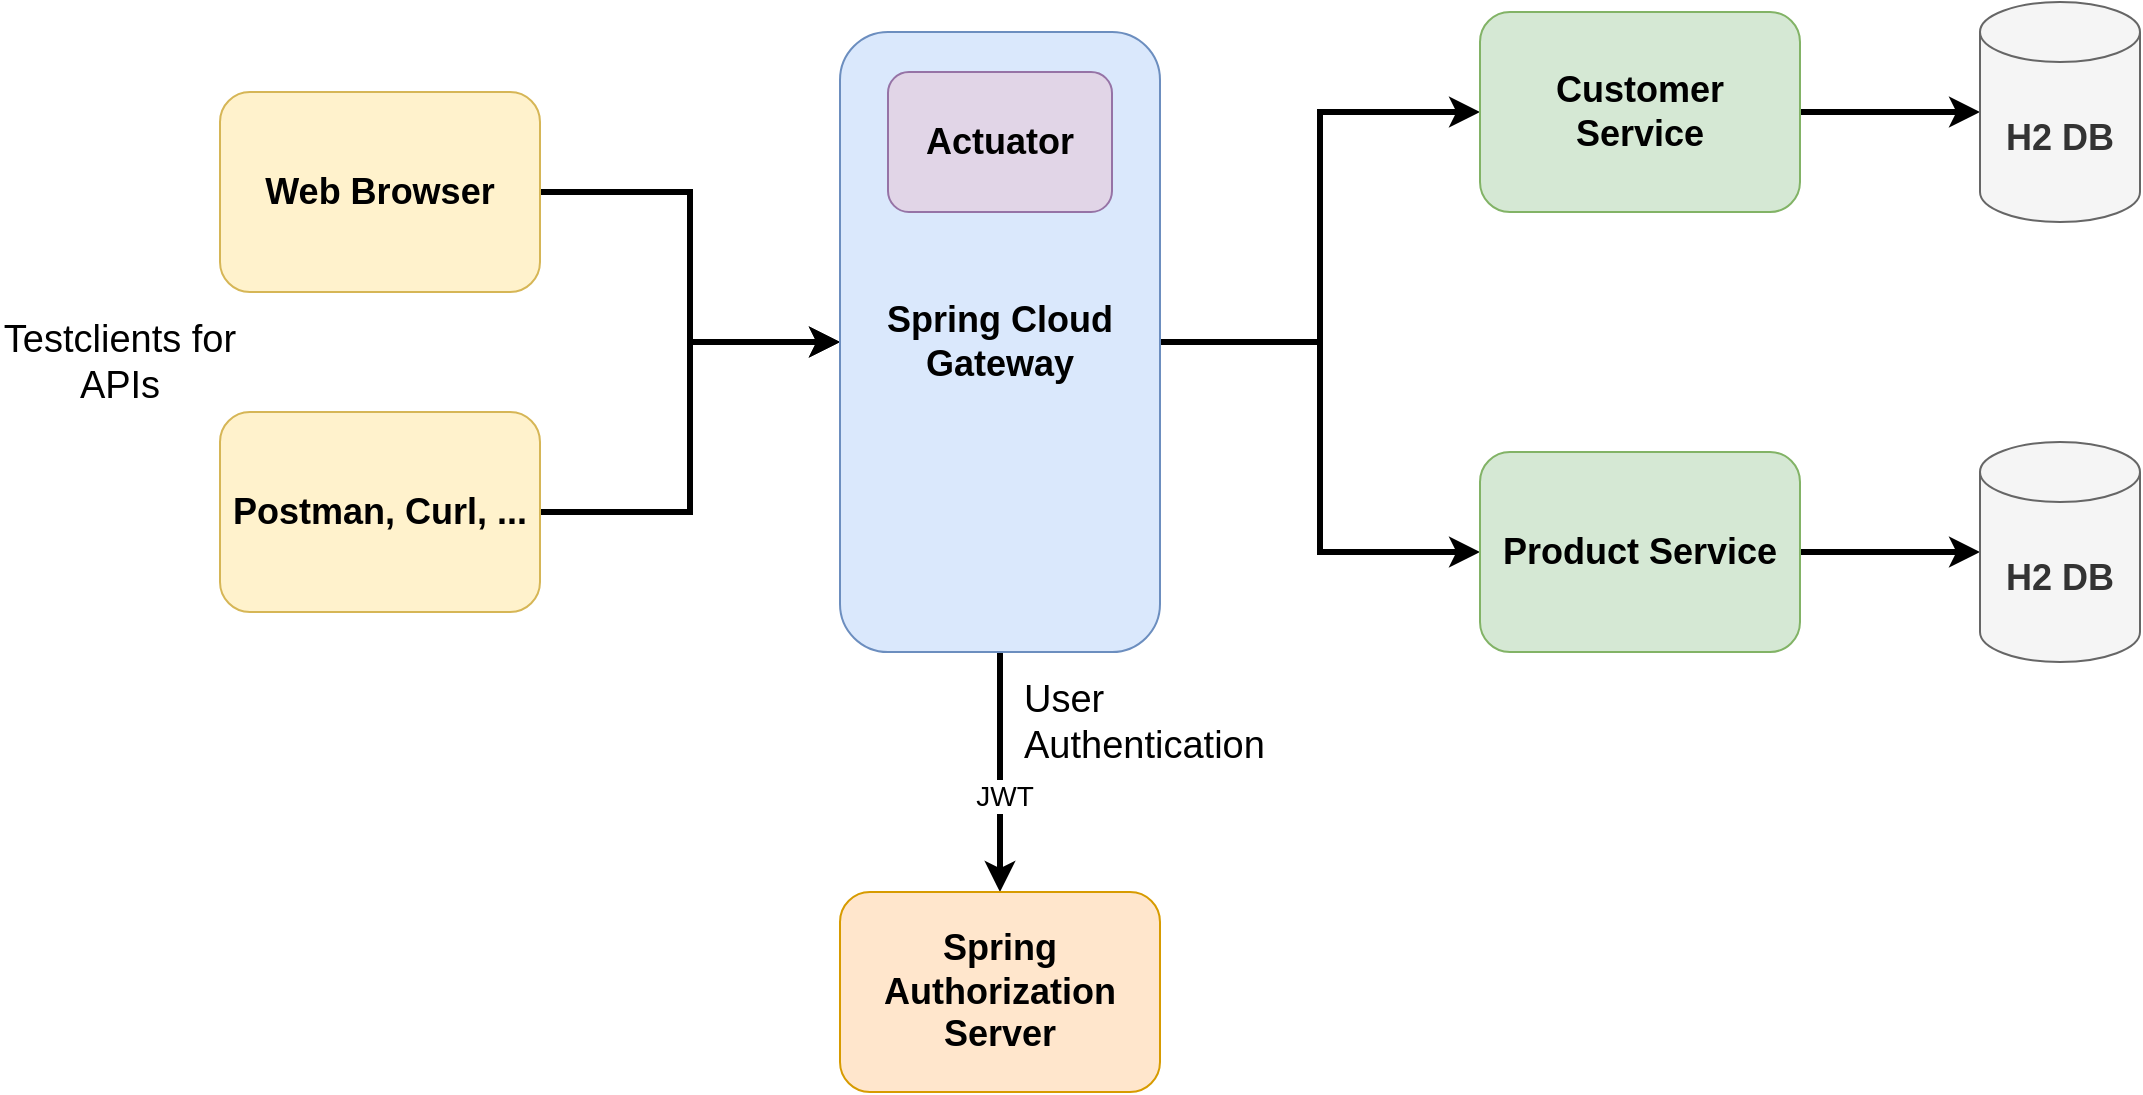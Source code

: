 <mxfile version="21.2.1" type="device">
  <diagram name="Page-1" id="oiDOwIseU5BvPzYJeGbI">
    <mxGraphModel dx="1242" dy="822" grid="1" gridSize="10" guides="1" tooltips="1" connect="1" arrows="1" fold="1" page="1" pageScale="1" pageWidth="1169" pageHeight="827" math="0" shadow="0">
      <root>
        <mxCell id="0" />
        <mxCell id="1" parent="0" />
        <mxCell id="AUySJYUAtM3CedbyxXsD-10" style="edgeStyle=orthogonalEdgeStyle;rounded=0;orthogonalLoop=1;jettySize=auto;html=1;entryX=0;entryY=0.5;entryDx=0;entryDy=0;strokeWidth=3;" edge="1" parent="1" source="AUySJYUAtM3CedbyxXsD-1" target="AUySJYUAtM3CedbyxXsD-3">
          <mxGeometry relative="1" as="geometry" />
        </mxCell>
        <mxCell id="AUySJYUAtM3CedbyxXsD-1" value="&lt;font style=&quot;font-size: 18px;&quot;&gt;&lt;b&gt;Web Browser&lt;/b&gt;&lt;/font&gt;" style="rounded=1;whiteSpace=wrap;html=1;fillColor=#fff2cc;strokeColor=#d6b656;" vertex="1" parent="1">
          <mxGeometry x="170" y="160" width="160" height="100" as="geometry" />
        </mxCell>
        <mxCell id="AUySJYUAtM3CedbyxXsD-11" style="edgeStyle=orthogonalEdgeStyle;rounded=0;orthogonalLoop=1;jettySize=auto;html=1;entryX=0;entryY=0.5;entryDx=0;entryDy=0;strokeWidth=3;" edge="1" parent="1" source="AUySJYUAtM3CedbyxXsD-2" target="AUySJYUAtM3CedbyxXsD-3">
          <mxGeometry relative="1" as="geometry" />
        </mxCell>
        <mxCell id="AUySJYUAtM3CedbyxXsD-2" value="&lt;font style=&quot;font-size: 18px;&quot;&gt;&lt;b&gt;Postman, Curl, ...&lt;/b&gt;&lt;/font&gt;" style="rounded=1;whiteSpace=wrap;html=1;fillColor=#fff2cc;strokeColor=#d6b656;" vertex="1" parent="1">
          <mxGeometry x="170" y="320" width="160" height="100" as="geometry" />
        </mxCell>
        <mxCell id="AUySJYUAtM3CedbyxXsD-7" style="edgeStyle=orthogonalEdgeStyle;rounded=0;orthogonalLoop=1;jettySize=auto;html=1;entryX=0;entryY=0.5;entryDx=0;entryDy=0;strokeWidth=3;" edge="1" parent="1" source="AUySJYUAtM3CedbyxXsD-3" target="AUySJYUAtM3CedbyxXsD-4">
          <mxGeometry relative="1" as="geometry" />
        </mxCell>
        <mxCell id="AUySJYUAtM3CedbyxXsD-8" style="edgeStyle=orthogonalEdgeStyle;rounded=0;orthogonalLoop=1;jettySize=auto;html=1;entryX=0;entryY=0.5;entryDx=0;entryDy=0;strokeWidth=3;" edge="1" parent="1" source="AUySJYUAtM3CedbyxXsD-3" target="AUySJYUAtM3CedbyxXsD-5">
          <mxGeometry relative="1" as="geometry" />
        </mxCell>
        <mxCell id="AUySJYUAtM3CedbyxXsD-24" style="edgeStyle=orthogonalEdgeStyle;rounded=0;orthogonalLoop=1;jettySize=auto;html=1;exitX=0.5;exitY=1;exitDx=0;exitDy=0;entryX=0.5;entryY=0;entryDx=0;entryDy=0;strokeWidth=3;" edge="1" parent="1" source="AUySJYUAtM3CedbyxXsD-3" target="AUySJYUAtM3CedbyxXsD-20">
          <mxGeometry relative="1" as="geometry" />
        </mxCell>
        <mxCell id="AUySJYUAtM3CedbyxXsD-25" value="&lt;font style=&quot;font-size: 14px;&quot;&gt;JWT&lt;/font&gt;" style="edgeLabel;html=1;align=center;verticalAlign=middle;resizable=0;points=[];" vertex="1" connectable="0" parent="AUySJYUAtM3CedbyxXsD-24">
          <mxGeometry x="0.175" y="2" relative="1" as="geometry">
            <mxPoint y="1" as="offset" />
          </mxGeometry>
        </mxCell>
        <mxCell id="AUySJYUAtM3CedbyxXsD-3" value="&lt;font style=&quot;font-size: 18px;&quot;&gt;&lt;b&gt;Spring Cloud Gateway&lt;/b&gt;&lt;/font&gt;" style="rounded=1;whiteSpace=wrap;html=1;fillColor=#dae8fc;strokeColor=#6c8ebf;" vertex="1" parent="1">
          <mxGeometry x="480" y="130" width="160" height="310" as="geometry" />
        </mxCell>
        <mxCell id="AUySJYUAtM3CedbyxXsD-17" style="edgeStyle=orthogonalEdgeStyle;rounded=0;orthogonalLoop=1;jettySize=auto;html=1;entryX=0;entryY=0.5;entryDx=0;entryDy=0;entryPerimeter=0;strokeWidth=3;" edge="1" parent="1" source="AUySJYUAtM3CedbyxXsD-4" target="AUySJYUAtM3CedbyxXsD-14">
          <mxGeometry relative="1" as="geometry" />
        </mxCell>
        <mxCell id="AUySJYUAtM3CedbyxXsD-4" value="&lt;font style=&quot;font-size: 18px;&quot;&gt;&lt;b&gt;Customer &lt;br&gt;Service&lt;/b&gt;&lt;/font&gt;" style="rounded=1;whiteSpace=wrap;html=1;fillColor=#d5e8d4;strokeColor=#82b366;" vertex="1" parent="1">
          <mxGeometry x="800" y="120" width="160" height="100" as="geometry" />
        </mxCell>
        <mxCell id="AUySJYUAtM3CedbyxXsD-18" style="edgeStyle=orthogonalEdgeStyle;rounded=0;orthogonalLoop=1;jettySize=auto;html=1;entryX=0;entryY=0.5;entryDx=0;entryDy=0;entryPerimeter=0;strokeWidth=3;" edge="1" parent="1" source="AUySJYUAtM3CedbyxXsD-5" target="AUySJYUAtM3CedbyxXsD-15">
          <mxGeometry relative="1" as="geometry" />
        </mxCell>
        <mxCell id="AUySJYUAtM3CedbyxXsD-5" value="&lt;font style=&quot;font-size: 18px;&quot;&gt;&lt;b&gt;Product Service&lt;/b&gt;&lt;/font&gt;" style="rounded=1;whiteSpace=wrap;html=1;fillColor=#d5e8d4;strokeColor=#82b366;" vertex="1" parent="1">
          <mxGeometry x="800" y="340" width="160" height="100" as="geometry" />
        </mxCell>
        <mxCell id="AUySJYUAtM3CedbyxXsD-14" value="&lt;font style=&quot;font-size: 18px;&quot;&gt;&lt;b&gt;H2 DB&lt;/b&gt;&lt;/font&gt;" style="shape=cylinder3;whiteSpace=wrap;html=1;boundedLbl=1;backgroundOutline=1;size=15;fillColor=#f5f5f5;fontColor=#333333;strokeColor=#666666;" vertex="1" parent="1">
          <mxGeometry x="1050" y="115" width="80" height="110" as="geometry" />
        </mxCell>
        <mxCell id="AUySJYUAtM3CedbyxXsD-15" value="&lt;font style=&quot;font-size: 18px;&quot;&gt;&lt;b&gt;H2 DB&lt;/b&gt;&lt;/font&gt;" style="shape=cylinder3;whiteSpace=wrap;html=1;boundedLbl=1;backgroundOutline=1;size=15;fillColor=#f5f5f5;fontColor=#333333;strokeColor=#666666;" vertex="1" parent="1">
          <mxGeometry x="1050" y="335" width="80" height="110" as="geometry" />
        </mxCell>
        <mxCell id="AUySJYUAtM3CedbyxXsD-20" value="&lt;font style=&quot;font-size: 18px;&quot;&gt;&lt;b&gt;Spring Authorization Server&lt;/b&gt;&lt;/font&gt;" style="rounded=1;whiteSpace=wrap;html=1;fillColor=#ffe6cc;strokeColor=#d79b00;" vertex="1" parent="1">
          <mxGeometry x="480" y="560" width="160" height="100" as="geometry" />
        </mxCell>
        <mxCell id="AUySJYUAtM3CedbyxXsD-21" value="&lt;font style=&quot;font-size: 18px;&quot;&gt;&lt;b&gt;Actuator&lt;/b&gt;&lt;/font&gt;" style="rounded=1;whiteSpace=wrap;html=1;fillColor=#e1d5e7;strokeColor=#9673a6;" vertex="1" parent="1">
          <mxGeometry x="504" y="150" width="112" height="70" as="geometry" />
        </mxCell>
        <mxCell id="AUySJYUAtM3CedbyxXsD-23" value="&lt;font style=&quot;font-size: 19px;&quot;&gt;User Authentication&lt;/font&gt;" style="text;html=1;strokeColor=none;fillColor=none;align=left;verticalAlign=middle;whiteSpace=wrap;rounded=0;" vertex="1" parent="1">
          <mxGeometry x="570" y="460" width="120" height="30" as="geometry" />
        </mxCell>
        <mxCell id="AUySJYUAtM3CedbyxXsD-28" value="&lt;font style=&quot;font-size: 19px;&quot;&gt;Testclients for APIs&lt;/font&gt;" style="text;html=1;strokeColor=none;fillColor=none;align=center;verticalAlign=middle;whiteSpace=wrap;rounded=0;" vertex="1" parent="1">
          <mxGeometry x="60" y="280" width="120" height="30" as="geometry" />
        </mxCell>
      </root>
    </mxGraphModel>
  </diagram>
</mxfile>
